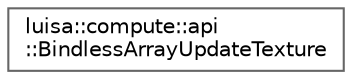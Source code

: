 digraph "类继承关系图"
{
 // LATEX_PDF_SIZE
  bgcolor="transparent";
  edge [fontname=Helvetica,fontsize=10,labelfontname=Helvetica,labelfontsize=10];
  node [fontname=Helvetica,fontsize=10,shape=box,height=0.2,width=0.4];
  rankdir="LR";
  Node0 [id="Node000000",label="luisa::compute::api\l::BindlessArrayUpdateTexture",height=0.2,width=0.4,color="grey40", fillcolor="white", style="filled",URL="$structluisa_1_1compute_1_1api_1_1_bindless_array_update_texture.html",tooltip=" "];
}
